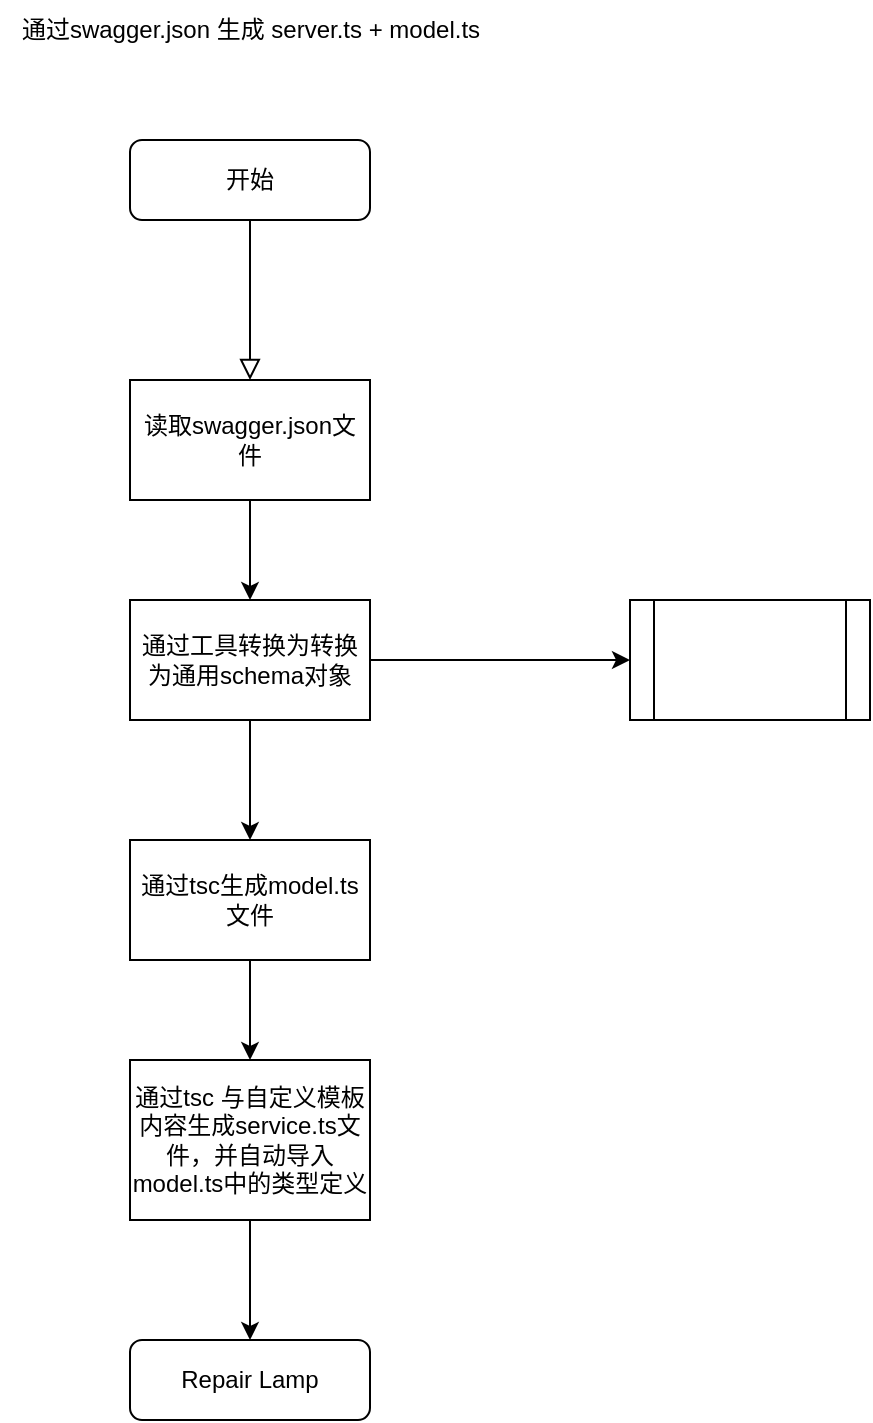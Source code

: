 <mxfile version="23.1.1" type="github" pages="2">
  <diagram id="C5RBs43oDa-KdzZeNtuy" name="Page-1">
    <mxGraphModel dx="1194" dy="581" grid="1" gridSize="10" guides="1" tooltips="1" connect="1" arrows="1" fold="1" page="1" pageScale="1" pageWidth="827" pageHeight="1169" math="0" shadow="0">
      <root>
        <mxCell id="WIyWlLk6GJQsqaUBKTNV-0" />
        <mxCell id="WIyWlLk6GJQsqaUBKTNV-1" parent="WIyWlLk6GJQsqaUBKTNV-0" />
        <mxCell id="WIyWlLk6GJQsqaUBKTNV-2" value="" style="rounded=0;html=1;jettySize=auto;orthogonalLoop=1;fontSize=11;endArrow=block;endFill=0;endSize=8;strokeWidth=1;shadow=0;labelBackgroundColor=none;edgeStyle=orthogonalEdgeStyle;entryX=0.5;entryY=0;entryDx=0;entryDy=0;" parent="WIyWlLk6GJQsqaUBKTNV-1" source="WIyWlLk6GJQsqaUBKTNV-3" target="T90Ym-xEpQvYlLe6QhxQ-2" edge="1">
          <mxGeometry relative="1" as="geometry">
            <mxPoint x="160" y="190" as="targetPoint" />
            <Array as="points" />
          </mxGeometry>
        </mxCell>
        <mxCell id="WIyWlLk6GJQsqaUBKTNV-3" value="开始" style="rounded=1;whiteSpace=wrap;html=1;fontSize=12;glass=0;strokeWidth=1;shadow=0;" parent="WIyWlLk6GJQsqaUBKTNV-1" vertex="1">
          <mxGeometry x="160" y="80" width="120" height="40" as="geometry" />
        </mxCell>
        <mxCell id="WIyWlLk6GJQsqaUBKTNV-11" value="Repair Lamp" style="rounded=1;whiteSpace=wrap;html=1;fontSize=12;glass=0;strokeWidth=1;shadow=0;" parent="WIyWlLk6GJQsqaUBKTNV-1" vertex="1">
          <mxGeometry x="160" y="680" width="120" height="40" as="geometry" />
        </mxCell>
        <mxCell id="T90Ym-xEpQvYlLe6QhxQ-1" value="通过swagger.json 生成 server.ts + model.ts&lt;br&gt;" style="text;html=1;align=center;verticalAlign=middle;resizable=0;points=[];autosize=1;strokeColor=none;fillColor=none;" vertex="1" parent="WIyWlLk6GJQsqaUBKTNV-1">
          <mxGeometry x="95" y="10" width="250" height="30" as="geometry" />
        </mxCell>
        <mxCell id="T90Ym-xEpQvYlLe6QhxQ-4" value="" style="edgeStyle=orthogonalEdgeStyle;rounded=0;orthogonalLoop=1;jettySize=auto;html=1;" edge="1" parent="WIyWlLk6GJQsqaUBKTNV-1" source="T90Ym-xEpQvYlLe6QhxQ-2" target="T90Ym-xEpQvYlLe6QhxQ-3">
          <mxGeometry relative="1" as="geometry" />
        </mxCell>
        <mxCell id="T90Ym-xEpQvYlLe6QhxQ-2" value="读取swagger.json文件" style="rounded=0;whiteSpace=wrap;html=1;" vertex="1" parent="WIyWlLk6GJQsqaUBKTNV-1">
          <mxGeometry x="160" y="200" width="120" height="60" as="geometry" />
        </mxCell>
        <mxCell id="T90Ym-xEpQvYlLe6QhxQ-6" style="edgeStyle=orthogonalEdgeStyle;rounded=0;orthogonalLoop=1;jettySize=auto;html=1;exitX=0.5;exitY=1;exitDx=0;exitDy=0;entryX=0.5;entryY=0;entryDx=0;entryDy=0;" edge="1" parent="WIyWlLk6GJQsqaUBKTNV-1" source="T90Ym-xEpQvYlLe6QhxQ-3" target="T90Ym-xEpQvYlLe6QhxQ-5">
          <mxGeometry relative="1" as="geometry" />
        </mxCell>
        <mxCell id="T90Ym-xEpQvYlLe6QhxQ-11" style="edgeStyle=orthogonalEdgeStyle;rounded=0;orthogonalLoop=1;jettySize=auto;html=1;exitX=1;exitY=0.5;exitDx=0;exitDy=0;" edge="1" parent="WIyWlLk6GJQsqaUBKTNV-1" source="T90Ym-xEpQvYlLe6QhxQ-3" target="T90Ym-xEpQvYlLe6QhxQ-10">
          <mxGeometry relative="1" as="geometry">
            <mxPoint x="300" y="340" as="targetPoint" />
          </mxGeometry>
        </mxCell>
        <mxCell id="T90Ym-xEpQvYlLe6QhxQ-3" value="通过工具转换为转换为通用schema对象" style="rounded=0;whiteSpace=wrap;html=1;" vertex="1" parent="WIyWlLk6GJQsqaUBKTNV-1">
          <mxGeometry x="160" y="310" width="120" height="60" as="geometry" />
        </mxCell>
        <mxCell id="T90Ym-xEpQvYlLe6QhxQ-8" value="" style="edgeStyle=orthogonalEdgeStyle;rounded=0;orthogonalLoop=1;jettySize=auto;html=1;" edge="1" parent="WIyWlLk6GJQsqaUBKTNV-1" source="T90Ym-xEpQvYlLe6QhxQ-5" target="T90Ym-xEpQvYlLe6QhxQ-7">
          <mxGeometry relative="1" as="geometry" />
        </mxCell>
        <mxCell id="T90Ym-xEpQvYlLe6QhxQ-5" value="通过tsc生成model.ts文件" style="rounded=0;whiteSpace=wrap;html=1;" vertex="1" parent="WIyWlLk6GJQsqaUBKTNV-1">
          <mxGeometry x="160" y="430" width="120" height="60" as="geometry" />
        </mxCell>
        <mxCell id="T90Ym-xEpQvYlLe6QhxQ-9" value="" style="edgeStyle=orthogonalEdgeStyle;rounded=0;orthogonalLoop=1;jettySize=auto;html=1;" edge="1" parent="WIyWlLk6GJQsqaUBKTNV-1" source="T90Ym-xEpQvYlLe6QhxQ-7" target="WIyWlLk6GJQsqaUBKTNV-11">
          <mxGeometry relative="1" as="geometry" />
        </mxCell>
        <mxCell id="T90Ym-xEpQvYlLe6QhxQ-7" value="通过tsc 与自定义模板内容生成service.ts文件，并自动导入model.ts中的类型定义" style="whiteSpace=wrap;html=1;rounded=0;" vertex="1" parent="WIyWlLk6GJQsqaUBKTNV-1">
          <mxGeometry x="160" y="540" width="120" height="80" as="geometry" />
        </mxCell>
        <mxCell id="T90Ym-xEpQvYlLe6QhxQ-10" value="" style="shape=process;whiteSpace=wrap;html=1;backgroundOutline=1;" vertex="1" parent="WIyWlLk6GJQsqaUBKTNV-1">
          <mxGeometry x="410" y="310" width="120" height="60" as="geometry" />
        </mxCell>
      </root>
    </mxGraphModel>
  </diagram>
  <diagram id="BLYI4MHv30hgCf7Cu07O" name="第 2 页">
    <mxGraphModel dx="1194" dy="581" grid="1" gridSize="10" guides="1" tooltips="1" connect="1" arrows="1" fold="1" page="1" pageScale="1" pageWidth="827" pageHeight="1169" math="0" shadow="0">
      <root>
        <mxCell id="0" />
        <mxCell id="1" parent="0" />
      </root>
    </mxGraphModel>
  </diagram>
</mxfile>
